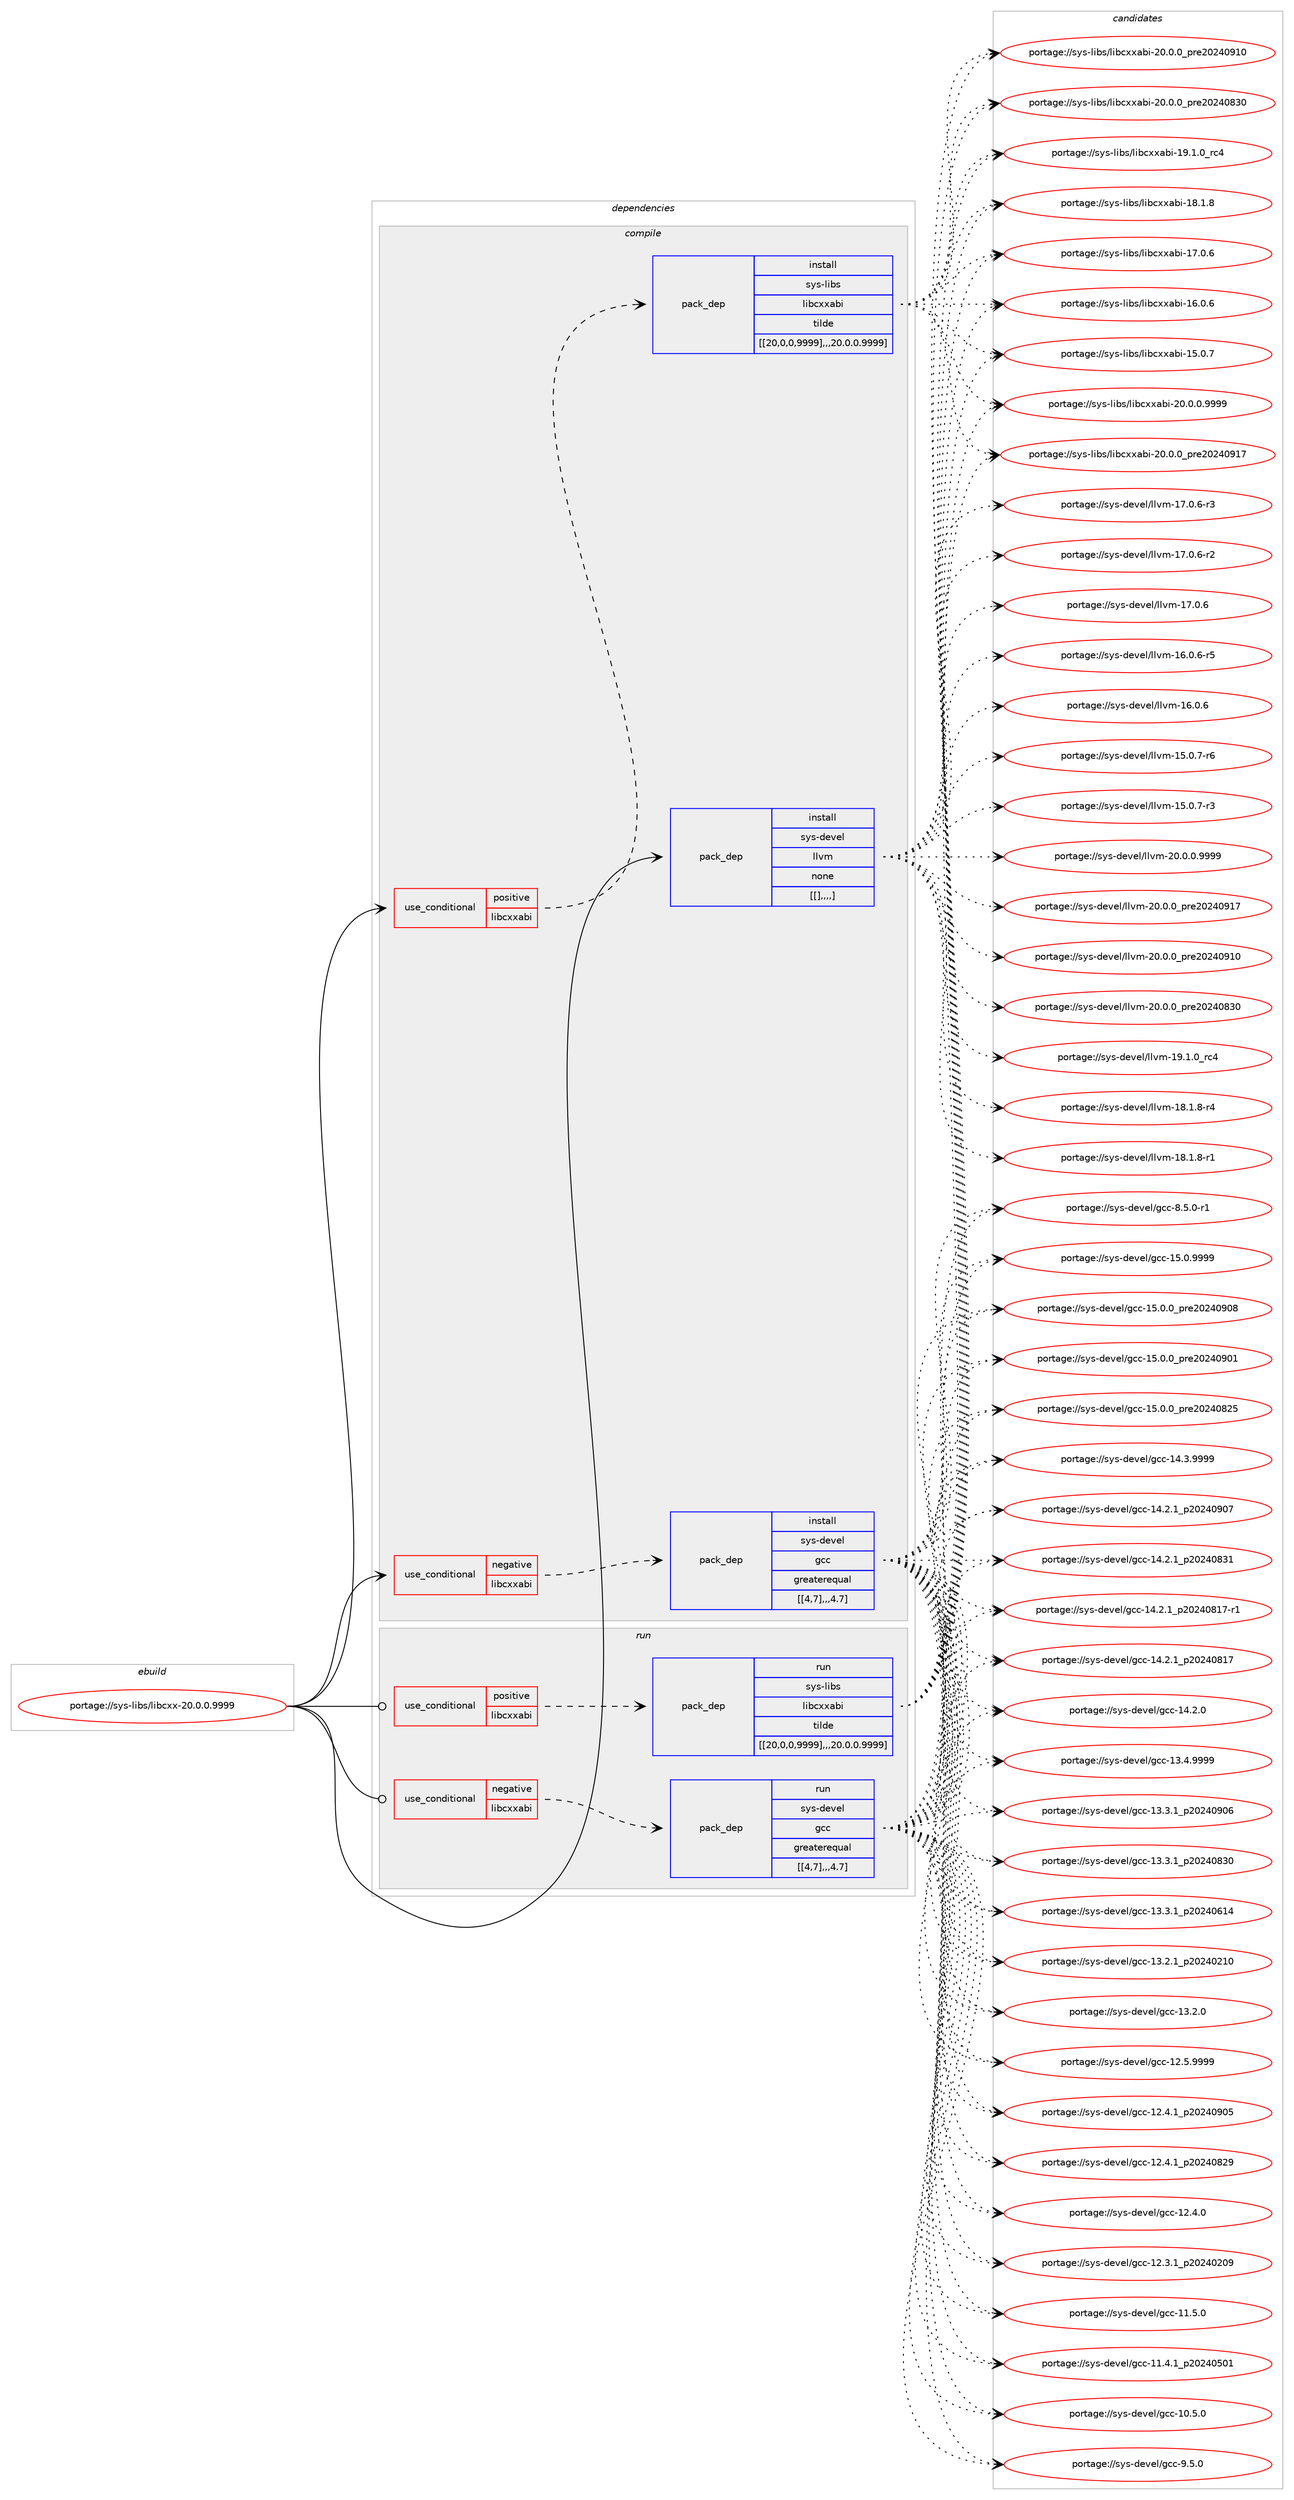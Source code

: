 digraph prolog {

# *************
# Graph options
# *************

newrank=true;
concentrate=true;
compound=true;
graph [rankdir=LR,fontname=Helvetica,fontsize=10,ranksep=1.5];#, ranksep=2.5, nodesep=0.2];
edge  [arrowhead=vee];
node  [fontname=Helvetica,fontsize=10];

# **********
# The ebuild
# **********

subgraph cluster_leftcol {
color=gray;
label=<<i>ebuild</i>>;
id [label="portage://sys-libs/libcxx-20.0.0.9999", color=red, width=4, href="../sys-libs/libcxx-20.0.0.9999.svg"];
}

# ****************
# The dependencies
# ****************

subgraph cluster_midcol {
color=gray;
label=<<i>dependencies</i>>;
subgraph cluster_compile {
fillcolor="#eeeeee";
style=filled;
label=<<i>compile</i>>;
subgraph cond122236 {
dependency459050 [label=<<TABLE BORDER="0" CELLBORDER="1" CELLSPACING="0" CELLPADDING="4"><TR><TD ROWSPAN="3" CELLPADDING="10">use_conditional</TD></TR><TR><TD>negative</TD></TR><TR><TD>libcxxabi</TD></TR></TABLE>>, shape=none, color=red];
subgraph pack333700 {
dependency459051 [label=<<TABLE BORDER="0" CELLBORDER="1" CELLSPACING="0" CELLPADDING="4" WIDTH="220"><TR><TD ROWSPAN="6" CELLPADDING="30">pack_dep</TD></TR><TR><TD WIDTH="110">install</TD></TR><TR><TD>sys-devel</TD></TR><TR><TD>gcc</TD></TR><TR><TD>greaterequal</TD></TR><TR><TD>[[4,7],,,4.7]</TD></TR></TABLE>>, shape=none, color=blue];
}
dependency459050:e -> dependency459051:w [weight=20,style="dashed",arrowhead="vee"];
}
id:e -> dependency459050:w [weight=20,style="solid",arrowhead="vee"];
subgraph cond122237 {
dependency459052 [label=<<TABLE BORDER="0" CELLBORDER="1" CELLSPACING="0" CELLPADDING="4"><TR><TD ROWSPAN="3" CELLPADDING="10">use_conditional</TD></TR><TR><TD>positive</TD></TR><TR><TD>libcxxabi</TD></TR></TABLE>>, shape=none, color=red];
subgraph pack333701 {
dependency459053 [label=<<TABLE BORDER="0" CELLBORDER="1" CELLSPACING="0" CELLPADDING="4" WIDTH="220"><TR><TD ROWSPAN="6" CELLPADDING="30">pack_dep</TD></TR><TR><TD WIDTH="110">install</TD></TR><TR><TD>sys-libs</TD></TR><TR><TD>libcxxabi</TD></TR><TR><TD>tilde</TD></TR><TR><TD>[[20,0,0,9999],,,20.0.0.9999]</TD></TR></TABLE>>, shape=none, color=blue];
}
dependency459052:e -> dependency459053:w [weight=20,style="dashed",arrowhead="vee"];
}
id:e -> dependency459052:w [weight=20,style="solid",arrowhead="vee"];
subgraph pack333702 {
dependency459054 [label=<<TABLE BORDER="0" CELLBORDER="1" CELLSPACING="0" CELLPADDING="4" WIDTH="220"><TR><TD ROWSPAN="6" CELLPADDING="30">pack_dep</TD></TR><TR><TD WIDTH="110">install</TD></TR><TR><TD>sys-devel</TD></TR><TR><TD>llvm</TD></TR><TR><TD>none</TD></TR><TR><TD>[[],,,,]</TD></TR></TABLE>>, shape=none, color=blue];
}
id:e -> dependency459054:w [weight=20,style="solid",arrowhead="vee"];
}
subgraph cluster_compileandrun {
fillcolor="#eeeeee";
style=filled;
label=<<i>compile and run</i>>;
}
subgraph cluster_run {
fillcolor="#eeeeee";
style=filled;
label=<<i>run</i>>;
subgraph cond122238 {
dependency459055 [label=<<TABLE BORDER="0" CELLBORDER="1" CELLSPACING="0" CELLPADDING="4"><TR><TD ROWSPAN="3" CELLPADDING="10">use_conditional</TD></TR><TR><TD>negative</TD></TR><TR><TD>libcxxabi</TD></TR></TABLE>>, shape=none, color=red];
subgraph pack333703 {
dependency459056 [label=<<TABLE BORDER="0" CELLBORDER="1" CELLSPACING="0" CELLPADDING="4" WIDTH="220"><TR><TD ROWSPAN="6" CELLPADDING="30">pack_dep</TD></TR><TR><TD WIDTH="110">run</TD></TR><TR><TD>sys-devel</TD></TR><TR><TD>gcc</TD></TR><TR><TD>greaterequal</TD></TR><TR><TD>[[4,7],,,4.7]</TD></TR></TABLE>>, shape=none, color=blue];
}
dependency459055:e -> dependency459056:w [weight=20,style="dashed",arrowhead="vee"];
}
id:e -> dependency459055:w [weight=20,style="solid",arrowhead="odot"];
subgraph cond122239 {
dependency459057 [label=<<TABLE BORDER="0" CELLBORDER="1" CELLSPACING="0" CELLPADDING="4"><TR><TD ROWSPAN="3" CELLPADDING="10">use_conditional</TD></TR><TR><TD>positive</TD></TR><TR><TD>libcxxabi</TD></TR></TABLE>>, shape=none, color=red];
subgraph pack333704 {
dependency459058 [label=<<TABLE BORDER="0" CELLBORDER="1" CELLSPACING="0" CELLPADDING="4" WIDTH="220"><TR><TD ROWSPAN="6" CELLPADDING="30">pack_dep</TD></TR><TR><TD WIDTH="110">run</TD></TR><TR><TD>sys-libs</TD></TR><TR><TD>libcxxabi</TD></TR><TR><TD>tilde</TD></TR><TR><TD>[[20,0,0,9999],,,20.0.0.9999]</TD></TR></TABLE>>, shape=none, color=blue];
}
dependency459057:e -> dependency459058:w [weight=20,style="dashed",arrowhead="vee"];
}
id:e -> dependency459057:w [weight=20,style="solid",arrowhead="odot"];
}
}

# **************
# The candidates
# **************

subgraph cluster_choices {
rank=same;
color=gray;
label=<<i>candidates</i>>;

subgraph choice333700 {
color=black;
nodesep=1;
choice1151211154510010111810110847103999945495346484657575757 [label="portage://sys-devel/gcc-15.0.9999", color=red, width=4,href="../sys-devel/gcc-15.0.9999.svg"];
choice1151211154510010111810110847103999945495346484648951121141015048505248574856 [label="portage://sys-devel/gcc-15.0.0_pre20240908", color=red, width=4,href="../sys-devel/gcc-15.0.0_pre20240908.svg"];
choice1151211154510010111810110847103999945495346484648951121141015048505248574849 [label="portage://sys-devel/gcc-15.0.0_pre20240901", color=red, width=4,href="../sys-devel/gcc-15.0.0_pre20240901.svg"];
choice1151211154510010111810110847103999945495346484648951121141015048505248565053 [label="portage://sys-devel/gcc-15.0.0_pre20240825", color=red, width=4,href="../sys-devel/gcc-15.0.0_pre20240825.svg"];
choice1151211154510010111810110847103999945495246514657575757 [label="portage://sys-devel/gcc-14.3.9999", color=red, width=4,href="../sys-devel/gcc-14.3.9999.svg"];
choice1151211154510010111810110847103999945495246504649951125048505248574855 [label="portage://sys-devel/gcc-14.2.1_p20240907", color=red, width=4,href="../sys-devel/gcc-14.2.1_p20240907.svg"];
choice1151211154510010111810110847103999945495246504649951125048505248565149 [label="portage://sys-devel/gcc-14.2.1_p20240831", color=red, width=4,href="../sys-devel/gcc-14.2.1_p20240831.svg"];
choice11512111545100101118101108471039999454952465046499511250485052485649554511449 [label="portage://sys-devel/gcc-14.2.1_p20240817-r1", color=red, width=4,href="../sys-devel/gcc-14.2.1_p20240817-r1.svg"];
choice1151211154510010111810110847103999945495246504649951125048505248564955 [label="portage://sys-devel/gcc-14.2.1_p20240817", color=red, width=4,href="../sys-devel/gcc-14.2.1_p20240817.svg"];
choice1151211154510010111810110847103999945495246504648 [label="portage://sys-devel/gcc-14.2.0", color=red, width=4,href="../sys-devel/gcc-14.2.0.svg"];
choice1151211154510010111810110847103999945495146524657575757 [label="portage://sys-devel/gcc-13.4.9999", color=red, width=4,href="../sys-devel/gcc-13.4.9999.svg"];
choice1151211154510010111810110847103999945495146514649951125048505248574854 [label="portage://sys-devel/gcc-13.3.1_p20240906", color=red, width=4,href="../sys-devel/gcc-13.3.1_p20240906.svg"];
choice1151211154510010111810110847103999945495146514649951125048505248565148 [label="portage://sys-devel/gcc-13.3.1_p20240830", color=red, width=4,href="../sys-devel/gcc-13.3.1_p20240830.svg"];
choice1151211154510010111810110847103999945495146514649951125048505248544952 [label="portage://sys-devel/gcc-13.3.1_p20240614", color=red, width=4,href="../sys-devel/gcc-13.3.1_p20240614.svg"];
choice1151211154510010111810110847103999945495146504649951125048505248504948 [label="portage://sys-devel/gcc-13.2.1_p20240210", color=red, width=4,href="../sys-devel/gcc-13.2.1_p20240210.svg"];
choice1151211154510010111810110847103999945495146504648 [label="portage://sys-devel/gcc-13.2.0", color=red, width=4,href="../sys-devel/gcc-13.2.0.svg"];
choice1151211154510010111810110847103999945495046534657575757 [label="portage://sys-devel/gcc-12.5.9999", color=red, width=4,href="../sys-devel/gcc-12.5.9999.svg"];
choice1151211154510010111810110847103999945495046524649951125048505248574853 [label="portage://sys-devel/gcc-12.4.1_p20240905", color=red, width=4,href="../sys-devel/gcc-12.4.1_p20240905.svg"];
choice1151211154510010111810110847103999945495046524649951125048505248565057 [label="portage://sys-devel/gcc-12.4.1_p20240829", color=red, width=4,href="../sys-devel/gcc-12.4.1_p20240829.svg"];
choice1151211154510010111810110847103999945495046524648 [label="portage://sys-devel/gcc-12.4.0", color=red, width=4,href="../sys-devel/gcc-12.4.0.svg"];
choice1151211154510010111810110847103999945495046514649951125048505248504857 [label="portage://sys-devel/gcc-12.3.1_p20240209", color=red, width=4,href="../sys-devel/gcc-12.3.1_p20240209.svg"];
choice1151211154510010111810110847103999945494946534648 [label="portage://sys-devel/gcc-11.5.0", color=red, width=4,href="../sys-devel/gcc-11.5.0.svg"];
choice1151211154510010111810110847103999945494946524649951125048505248534849 [label="portage://sys-devel/gcc-11.4.1_p20240501", color=red, width=4,href="../sys-devel/gcc-11.4.1_p20240501.svg"];
choice1151211154510010111810110847103999945494846534648 [label="portage://sys-devel/gcc-10.5.0", color=red, width=4,href="../sys-devel/gcc-10.5.0.svg"];
choice11512111545100101118101108471039999455746534648 [label="portage://sys-devel/gcc-9.5.0", color=red, width=4,href="../sys-devel/gcc-9.5.0.svg"];
choice115121115451001011181011084710399994556465346484511449 [label="portage://sys-devel/gcc-8.5.0-r1", color=red, width=4,href="../sys-devel/gcc-8.5.0-r1.svg"];
dependency459051:e -> choice1151211154510010111810110847103999945495346484657575757:w [style=dotted,weight="100"];
dependency459051:e -> choice1151211154510010111810110847103999945495346484648951121141015048505248574856:w [style=dotted,weight="100"];
dependency459051:e -> choice1151211154510010111810110847103999945495346484648951121141015048505248574849:w [style=dotted,weight="100"];
dependency459051:e -> choice1151211154510010111810110847103999945495346484648951121141015048505248565053:w [style=dotted,weight="100"];
dependency459051:e -> choice1151211154510010111810110847103999945495246514657575757:w [style=dotted,weight="100"];
dependency459051:e -> choice1151211154510010111810110847103999945495246504649951125048505248574855:w [style=dotted,weight="100"];
dependency459051:e -> choice1151211154510010111810110847103999945495246504649951125048505248565149:w [style=dotted,weight="100"];
dependency459051:e -> choice11512111545100101118101108471039999454952465046499511250485052485649554511449:w [style=dotted,weight="100"];
dependency459051:e -> choice1151211154510010111810110847103999945495246504649951125048505248564955:w [style=dotted,weight="100"];
dependency459051:e -> choice1151211154510010111810110847103999945495246504648:w [style=dotted,weight="100"];
dependency459051:e -> choice1151211154510010111810110847103999945495146524657575757:w [style=dotted,weight="100"];
dependency459051:e -> choice1151211154510010111810110847103999945495146514649951125048505248574854:w [style=dotted,weight="100"];
dependency459051:e -> choice1151211154510010111810110847103999945495146514649951125048505248565148:w [style=dotted,weight="100"];
dependency459051:e -> choice1151211154510010111810110847103999945495146514649951125048505248544952:w [style=dotted,weight="100"];
dependency459051:e -> choice1151211154510010111810110847103999945495146504649951125048505248504948:w [style=dotted,weight="100"];
dependency459051:e -> choice1151211154510010111810110847103999945495146504648:w [style=dotted,weight="100"];
dependency459051:e -> choice1151211154510010111810110847103999945495046534657575757:w [style=dotted,weight="100"];
dependency459051:e -> choice1151211154510010111810110847103999945495046524649951125048505248574853:w [style=dotted,weight="100"];
dependency459051:e -> choice1151211154510010111810110847103999945495046524649951125048505248565057:w [style=dotted,weight="100"];
dependency459051:e -> choice1151211154510010111810110847103999945495046524648:w [style=dotted,weight="100"];
dependency459051:e -> choice1151211154510010111810110847103999945495046514649951125048505248504857:w [style=dotted,weight="100"];
dependency459051:e -> choice1151211154510010111810110847103999945494946534648:w [style=dotted,weight="100"];
dependency459051:e -> choice1151211154510010111810110847103999945494946524649951125048505248534849:w [style=dotted,weight="100"];
dependency459051:e -> choice1151211154510010111810110847103999945494846534648:w [style=dotted,weight="100"];
dependency459051:e -> choice11512111545100101118101108471039999455746534648:w [style=dotted,weight="100"];
dependency459051:e -> choice115121115451001011181011084710399994556465346484511449:w [style=dotted,weight="100"];
}
subgraph choice333701 {
color=black;
nodesep=1;
choice11512111545108105981154710810598991201209798105455048464846484657575757 [label="portage://sys-libs/libcxxabi-20.0.0.9999", color=red, width=4,href="../sys-libs/libcxxabi-20.0.0.9999.svg"];
choice1151211154510810598115471081059899120120979810545504846484648951121141015048505248574955 [label="portage://sys-libs/libcxxabi-20.0.0_pre20240917", color=red, width=4,href="../sys-libs/libcxxabi-20.0.0_pre20240917.svg"];
choice1151211154510810598115471081059899120120979810545504846484648951121141015048505248574948 [label="portage://sys-libs/libcxxabi-20.0.0_pre20240910", color=red, width=4,href="../sys-libs/libcxxabi-20.0.0_pre20240910.svg"];
choice1151211154510810598115471081059899120120979810545504846484648951121141015048505248565148 [label="portage://sys-libs/libcxxabi-20.0.0_pre20240830", color=red, width=4,href="../sys-libs/libcxxabi-20.0.0_pre20240830.svg"];
choice1151211154510810598115471081059899120120979810545495746494648951149952 [label="portage://sys-libs/libcxxabi-19.1.0_rc4", color=red, width=4,href="../sys-libs/libcxxabi-19.1.0_rc4.svg"];
choice1151211154510810598115471081059899120120979810545495646494656 [label="portage://sys-libs/libcxxabi-18.1.8", color=red, width=4,href="../sys-libs/libcxxabi-18.1.8.svg"];
choice1151211154510810598115471081059899120120979810545495546484654 [label="portage://sys-libs/libcxxabi-17.0.6", color=red, width=4,href="../sys-libs/libcxxabi-17.0.6.svg"];
choice1151211154510810598115471081059899120120979810545495446484654 [label="portage://sys-libs/libcxxabi-16.0.6", color=red, width=4,href="../sys-libs/libcxxabi-16.0.6.svg"];
choice1151211154510810598115471081059899120120979810545495346484655 [label="portage://sys-libs/libcxxabi-15.0.7", color=red, width=4,href="../sys-libs/libcxxabi-15.0.7.svg"];
dependency459053:e -> choice11512111545108105981154710810598991201209798105455048464846484657575757:w [style=dotted,weight="100"];
dependency459053:e -> choice1151211154510810598115471081059899120120979810545504846484648951121141015048505248574955:w [style=dotted,weight="100"];
dependency459053:e -> choice1151211154510810598115471081059899120120979810545504846484648951121141015048505248574948:w [style=dotted,weight="100"];
dependency459053:e -> choice1151211154510810598115471081059899120120979810545504846484648951121141015048505248565148:w [style=dotted,weight="100"];
dependency459053:e -> choice1151211154510810598115471081059899120120979810545495746494648951149952:w [style=dotted,weight="100"];
dependency459053:e -> choice1151211154510810598115471081059899120120979810545495646494656:w [style=dotted,weight="100"];
dependency459053:e -> choice1151211154510810598115471081059899120120979810545495546484654:w [style=dotted,weight="100"];
dependency459053:e -> choice1151211154510810598115471081059899120120979810545495446484654:w [style=dotted,weight="100"];
dependency459053:e -> choice1151211154510810598115471081059899120120979810545495346484655:w [style=dotted,weight="100"];
}
subgraph choice333702 {
color=black;
nodesep=1;
choice1151211154510010111810110847108108118109455048464846484657575757 [label="portage://sys-devel/llvm-20.0.0.9999", color=red, width=4,href="../sys-devel/llvm-20.0.0.9999.svg"];
choice115121115451001011181011084710810811810945504846484648951121141015048505248574955 [label="portage://sys-devel/llvm-20.0.0_pre20240917", color=red, width=4,href="../sys-devel/llvm-20.0.0_pre20240917.svg"];
choice115121115451001011181011084710810811810945504846484648951121141015048505248574948 [label="portage://sys-devel/llvm-20.0.0_pre20240910", color=red, width=4,href="../sys-devel/llvm-20.0.0_pre20240910.svg"];
choice115121115451001011181011084710810811810945504846484648951121141015048505248565148 [label="portage://sys-devel/llvm-20.0.0_pre20240830", color=red, width=4,href="../sys-devel/llvm-20.0.0_pre20240830.svg"];
choice115121115451001011181011084710810811810945495746494648951149952 [label="portage://sys-devel/llvm-19.1.0_rc4", color=red, width=4,href="../sys-devel/llvm-19.1.0_rc4.svg"];
choice1151211154510010111810110847108108118109454956464946564511452 [label="portage://sys-devel/llvm-18.1.8-r4", color=red, width=4,href="../sys-devel/llvm-18.1.8-r4.svg"];
choice1151211154510010111810110847108108118109454956464946564511449 [label="portage://sys-devel/llvm-18.1.8-r1", color=red, width=4,href="../sys-devel/llvm-18.1.8-r1.svg"];
choice1151211154510010111810110847108108118109454955464846544511451 [label="portage://sys-devel/llvm-17.0.6-r3", color=red, width=4,href="../sys-devel/llvm-17.0.6-r3.svg"];
choice1151211154510010111810110847108108118109454955464846544511450 [label="portage://sys-devel/llvm-17.0.6-r2", color=red, width=4,href="../sys-devel/llvm-17.0.6-r2.svg"];
choice115121115451001011181011084710810811810945495546484654 [label="portage://sys-devel/llvm-17.0.6", color=red, width=4,href="../sys-devel/llvm-17.0.6.svg"];
choice1151211154510010111810110847108108118109454954464846544511453 [label="portage://sys-devel/llvm-16.0.6-r5", color=red, width=4,href="../sys-devel/llvm-16.0.6-r5.svg"];
choice115121115451001011181011084710810811810945495446484654 [label="portage://sys-devel/llvm-16.0.6", color=red, width=4,href="../sys-devel/llvm-16.0.6.svg"];
choice1151211154510010111810110847108108118109454953464846554511454 [label="portage://sys-devel/llvm-15.0.7-r6", color=red, width=4,href="../sys-devel/llvm-15.0.7-r6.svg"];
choice1151211154510010111810110847108108118109454953464846554511451 [label="portage://sys-devel/llvm-15.0.7-r3", color=red, width=4,href="../sys-devel/llvm-15.0.7-r3.svg"];
dependency459054:e -> choice1151211154510010111810110847108108118109455048464846484657575757:w [style=dotted,weight="100"];
dependency459054:e -> choice115121115451001011181011084710810811810945504846484648951121141015048505248574955:w [style=dotted,weight="100"];
dependency459054:e -> choice115121115451001011181011084710810811810945504846484648951121141015048505248574948:w [style=dotted,weight="100"];
dependency459054:e -> choice115121115451001011181011084710810811810945504846484648951121141015048505248565148:w [style=dotted,weight="100"];
dependency459054:e -> choice115121115451001011181011084710810811810945495746494648951149952:w [style=dotted,weight="100"];
dependency459054:e -> choice1151211154510010111810110847108108118109454956464946564511452:w [style=dotted,weight="100"];
dependency459054:e -> choice1151211154510010111810110847108108118109454956464946564511449:w [style=dotted,weight="100"];
dependency459054:e -> choice1151211154510010111810110847108108118109454955464846544511451:w [style=dotted,weight="100"];
dependency459054:e -> choice1151211154510010111810110847108108118109454955464846544511450:w [style=dotted,weight="100"];
dependency459054:e -> choice115121115451001011181011084710810811810945495546484654:w [style=dotted,weight="100"];
dependency459054:e -> choice1151211154510010111810110847108108118109454954464846544511453:w [style=dotted,weight="100"];
dependency459054:e -> choice115121115451001011181011084710810811810945495446484654:w [style=dotted,weight="100"];
dependency459054:e -> choice1151211154510010111810110847108108118109454953464846554511454:w [style=dotted,weight="100"];
dependency459054:e -> choice1151211154510010111810110847108108118109454953464846554511451:w [style=dotted,weight="100"];
}
subgraph choice333703 {
color=black;
nodesep=1;
choice1151211154510010111810110847103999945495346484657575757 [label="portage://sys-devel/gcc-15.0.9999", color=red, width=4,href="../sys-devel/gcc-15.0.9999.svg"];
choice1151211154510010111810110847103999945495346484648951121141015048505248574856 [label="portage://sys-devel/gcc-15.0.0_pre20240908", color=red, width=4,href="../sys-devel/gcc-15.0.0_pre20240908.svg"];
choice1151211154510010111810110847103999945495346484648951121141015048505248574849 [label="portage://sys-devel/gcc-15.0.0_pre20240901", color=red, width=4,href="../sys-devel/gcc-15.0.0_pre20240901.svg"];
choice1151211154510010111810110847103999945495346484648951121141015048505248565053 [label="portage://sys-devel/gcc-15.0.0_pre20240825", color=red, width=4,href="../sys-devel/gcc-15.0.0_pre20240825.svg"];
choice1151211154510010111810110847103999945495246514657575757 [label="portage://sys-devel/gcc-14.3.9999", color=red, width=4,href="../sys-devel/gcc-14.3.9999.svg"];
choice1151211154510010111810110847103999945495246504649951125048505248574855 [label="portage://sys-devel/gcc-14.2.1_p20240907", color=red, width=4,href="../sys-devel/gcc-14.2.1_p20240907.svg"];
choice1151211154510010111810110847103999945495246504649951125048505248565149 [label="portage://sys-devel/gcc-14.2.1_p20240831", color=red, width=4,href="../sys-devel/gcc-14.2.1_p20240831.svg"];
choice11512111545100101118101108471039999454952465046499511250485052485649554511449 [label="portage://sys-devel/gcc-14.2.1_p20240817-r1", color=red, width=4,href="../sys-devel/gcc-14.2.1_p20240817-r1.svg"];
choice1151211154510010111810110847103999945495246504649951125048505248564955 [label="portage://sys-devel/gcc-14.2.1_p20240817", color=red, width=4,href="../sys-devel/gcc-14.2.1_p20240817.svg"];
choice1151211154510010111810110847103999945495246504648 [label="portage://sys-devel/gcc-14.2.0", color=red, width=4,href="../sys-devel/gcc-14.2.0.svg"];
choice1151211154510010111810110847103999945495146524657575757 [label="portage://sys-devel/gcc-13.4.9999", color=red, width=4,href="../sys-devel/gcc-13.4.9999.svg"];
choice1151211154510010111810110847103999945495146514649951125048505248574854 [label="portage://sys-devel/gcc-13.3.1_p20240906", color=red, width=4,href="../sys-devel/gcc-13.3.1_p20240906.svg"];
choice1151211154510010111810110847103999945495146514649951125048505248565148 [label="portage://sys-devel/gcc-13.3.1_p20240830", color=red, width=4,href="../sys-devel/gcc-13.3.1_p20240830.svg"];
choice1151211154510010111810110847103999945495146514649951125048505248544952 [label="portage://sys-devel/gcc-13.3.1_p20240614", color=red, width=4,href="../sys-devel/gcc-13.3.1_p20240614.svg"];
choice1151211154510010111810110847103999945495146504649951125048505248504948 [label="portage://sys-devel/gcc-13.2.1_p20240210", color=red, width=4,href="../sys-devel/gcc-13.2.1_p20240210.svg"];
choice1151211154510010111810110847103999945495146504648 [label="portage://sys-devel/gcc-13.2.0", color=red, width=4,href="../sys-devel/gcc-13.2.0.svg"];
choice1151211154510010111810110847103999945495046534657575757 [label="portage://sys-devel/gcc-12.5.9999", color=red, width=4,href="../sys-devel/gcc-12.5.9999.svg"];
choice1151211154510010111810110847103999945495046524649951125048505248574853 [label="portage://sys-devel/gcc-12.4.1_p20240905", color=red, width=4,href="../sys-devel/gcc-12.4.1_p20240905.svg"];
choice1151211154510010111810110847103999945495046524649951125048505248565057 [label="portage://sys-devel/gcc-12.4.1_p20240829", color=red, width=4,href="../sys-devel/gcc-12.4.1_p20240829.svg"];
choice1151211154510010111810110847103999945495046524648 [label="portage://sys-devel/gcc-12.4.0", color=red, width=4,href="../sys-devel/gcc-12.4.0.svg"];
choice1151211154510010111810110847103999945495046514649951125048505248504857 [label="portage://sys-devel/gcc-12.3.1_p20240209", color=red, width=4,href="../sys-devel/gcc-12.3.1_p20240209.svg"];
choice1151211154510010111810110847103999945494946534648 [label="portage://sys-devel/gcc-11.5.0", color=red, width=4,href="../sys-devel/gcc-11.5.0.svg"];
choice1151211154510010111810110847103999945494946524649951125048505248534849 [label="portage://sys-devel/gcc-11.4.1_p20240501", color=red, width=4,href="../sys-devel/gcc-11.4.1_p20240501.svg"];
choice1151211154510010111810110847103999945494846534648 [label="portage://sys-devel/gcc-10.5.0", color=red, width=4,href="../sys-devel/gcc-10.5.0.svg"];
choice11512111545100101118101108471039999455746534648 [label="portage://sys-devel/gcc-9.5.0", color=red, width=4,href="../sys-devel/gcc-9.5.0.svg"];
choice115121115451001011181011084710399994556465346484511449 [label="portage://sys-devel/gcc-8.5.0-r1", color=red, width=4,href="../sys-devel/gcc-8.5.0-r1.svg"];
dependency459056:e -> choice1151211154510010111810110847103999945495346484657575757:w [style=dotted,weight="100"];
dependency459056:e -> choice1151211154510010111810110847103999945495346484648951121141015048505248574856:w [style=dotted,weight="100"];
dependency459056:e -> choice1151211154510010111810110847103999945495346484648951121141015048505248574849:w [style=dotted,weight="100"];
dependency459056:e -> choice1151211154510010111810110847103999945495346484648951121141015048505248565053:w [style=dotted,weight="100"];
dependency459056:e -> choice1151211154510010111810110847103999945495246514657575757:w [style=dotted,weight="100"];
dependency459056:e -> choice1151211154510010111810110847103999945495246504649951125048505248574855:w [style=dotted,weight="100"];
dependency459056:e -> choice1151211154510010111810110847103999945495246504649951125048505248565149:w [style=dotted,weight="100"];
dependency459056:e -> choice11512111545100101118101108471039999454952465046499511250485052485649554511449:w [style=dotted,weight="100"];
dependency459056:e -> choice1151211154510010111810110847103999945495246504649951125048505248564955:w [style=dotted,weight="100"];
dependency459056:e -> choice1151211154510010111810110847103999945495246504648:w [style=dotted,weight="100"];
dependency459056:e -> choice1151211154510010111810110847103999945495146524657575757:w [style=dotted,weight="100"];
dependency459056:e -> choice1151211154510010111810110847103999945495146514649951125048505248574854:w [style=dotted,weight="100"];
dependency459056:e -> choice1151211154510010111810110847103999945495146514649951125048505248565148:w [style=dotted,weight="100"];
dependency459056:e -> choice1151211154510010111810110847103999945495146514649951125048505248544952:w [style=dotted,weight="100"];
dependency459056:e -> choice1151211154510010111810110847103999945495146504649951125048505248504948:w [style=dotted,weight="100"];
dependency459056:e -> choice1151211154510010111810110847103999945495146504648:w [style=dotted,weight="100"];
dependency459056:e -> choice1151211154510010111810110847103999945495046534657575757:w [style=dotted,weight="100"];
dependency459056:e -> choice1151211154510010111810110847103999945495046524649951125048505248574853:w [style=dotted,weight="100"];
dependency459056:e -> choice1151211154510010111810110847103999945495046524649951125048505248565057:w [style=dotted,weight="100"];
dependency459056:e -> choice1151211154510010111810110847103999945495046524648:w [style=dotted,weight="100"];
dependency459056:e -> choice1151211154510010111810110847103999945495046514649951125048505248504857:w [style=dotted,weight="100"];
dependency459056:e -> choice1151211154510010111810110847103999945494946534648:w [style=dotted,weight="100"];
dependency459056:e -> choice1151211154510010111810110847103999945494946524649951125048505248534849:w [style=dotted,weight="100"];
dependency459056:e -> choice1151211154510010111810110847103999945494846534648:w [style=dotted,weight="100"];
dependency459056:e -> choice11512111545100101118101108471039999455746534648:w [style=dotted,weight="100"];
dependency459056:e -> choice115121115451001011181011084710399994556465346484511449:w [style=dotted,weight="100"];
}
subgraph choice333704 {
color=black;
nodesep=1;
choice11512111545108105981154710810598991201209798105455048464846484657575757 [label="portage://sys-libs/libcxxabi-20.0.0.9999", color=red, width=4,href="../sys-libs/libcxxabi-20.0.0.9999.svg"];
choice1151211154510810598115471081059899120120979810545504846484648951121141015048505248574955 [label="portage://sys-libs/libcxxabi-20.0.0_pre20240917", color=red, width=4,href="../sys-libs/libcxxabi-20.0.0_pre20240917.svg"];
choice1151211154510810598115471081059899120120979810545504846484648951121141015048505248574948 [label="portage://sys-libs/libcxxabi-20.0.0_pre20240910", color=red, width=4,href="../sys-libs/libcxxabi-20.0.0_pre20240910.svg"];
choice1151211154510810598115471081059899120120979810545504846484648951121141015048505248565148 [label="portage://sys-libs/libcxxabi-20.0.0_pre20240830", color=red, width=4,href="../sys-libs/libcxxabi-20.0.0_pre20240830.svg"];
choice1151211154510810598115471081059899120120979810545495746494648951149952 [label="portage://sys-libs/libcxxabi-19.1.0_rc4", color=red, width=4,href="../sys-libs/libcxxabi-19.1.0_rc4.svg"];
choice1151211154510810598115471081059899120120979810545495646494656 [label="portage://sys-libs/libcxxabi-18.1.8", color=red, width=4,href="../sys-libs/libcxxabi-18.1.8.svg"];
choice1151211154510810598115471081059899120120979810545495546484654 [label="portage://sys-libs/libcxxabi-17.0.6", color=red, width=4,href="../sys-libs/libcxxabi-17.0.6.svg"];
choice1151211154510810598115471081059899120120979810545495446484654 [label="portage://sys-libs/libcxxabi-16.0.6", color=red, width=4,href="../sys-libs/libcxxabi-16.0.6.svg"];
choice1151211154510810598115471081059899120120979810545495346484655 [label="portage://sys-libs/libcxxabi-15.0.7", color=red, width=4,href="../sys-libs/libcxxabi-15.0.7.svg"];
dependency459058:e -> choice11512111545108105981154710810598991201209798105455048464846484657575757:w [style=dotted,weight="100"];
dependency459058:e -> choice1151211154510810598115471081059899120120979810545504846484648951121141015048505248574955:w [style=dotted,weight="100"];
dependency459058:e -> choice1151211154510810598115471081059899120120979810545504846484648951121141015048505248574948:w [style=dotted,weight="100"];
dependency459058:e -> choice1151211154510810598115471081059899120120979810545504846484648951121141015048505248565148:w [style=dotted,weight="100"];
dependency459058:e -> choice1151211154510810598115471081059899120120979810545495746494648951149952:w [style=dotted,weight="100"];
dependency459058:e -> choice1151211154510810598115471081059899120120979810545495646494656:w [style=dotted,weight="100"];
dependency459058:e -> choice1151211154510810598115471081059899120120979810545495546484654:w [style=dotted,weight="100"];
dependency459058:e -> choice1151211154510810598115471081059899120120979810545495446484654:w [style=dotted,weight="100"];
dependency459058:e -> choice1151211154510810598115471081059899120120979810545495346484655:w [style=dotted,weight="100"];
}
}

}
